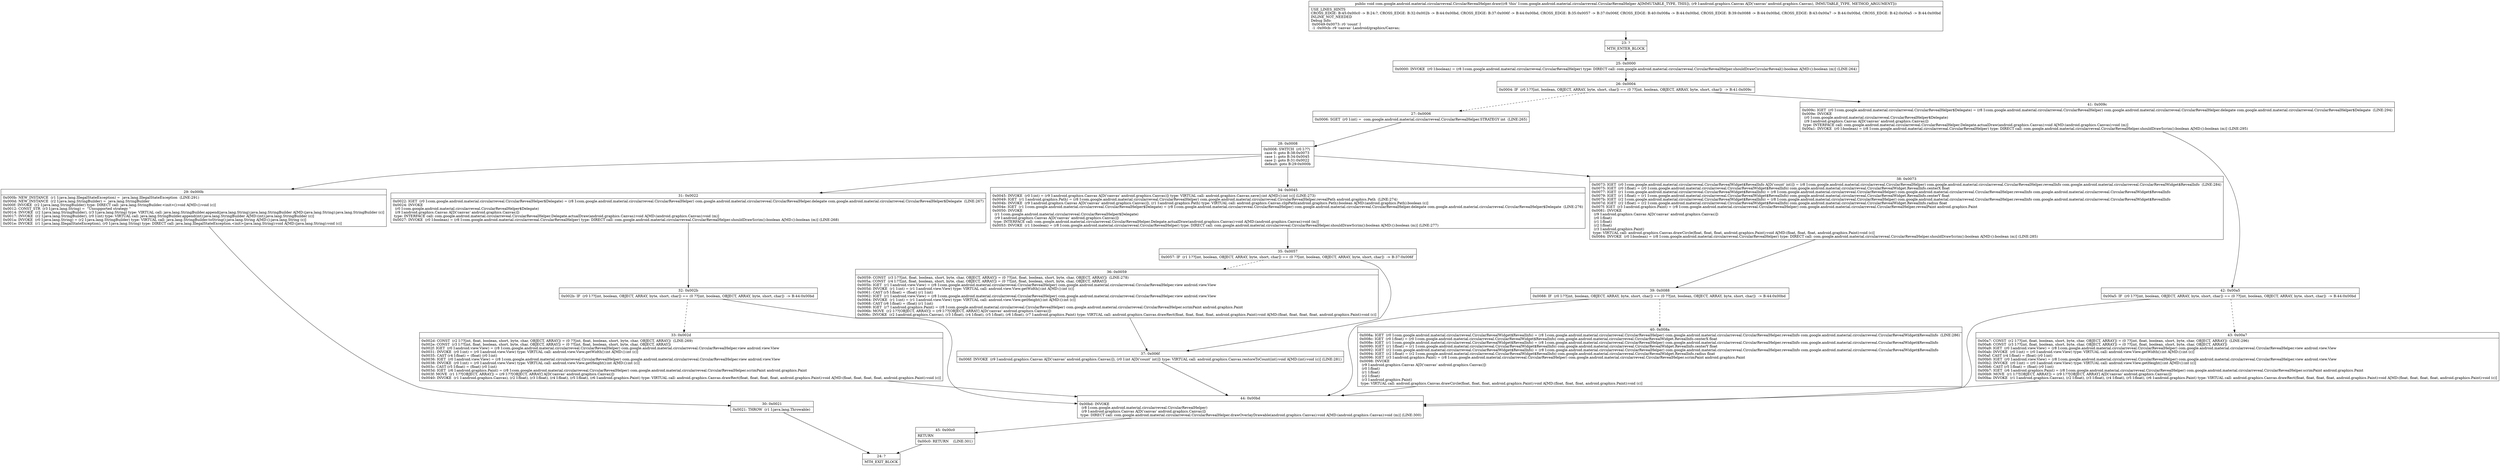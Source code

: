 digraph "CFG forcom.google.android.material.circularreveal.CircularRevealHelper.draw(Landroid\/graphics\/Canvas;)V" {
Node_23 [shape=record,label="{23\:\ ?|MTH_ENTER_BLOCK\l}"];
Node_25 [shape=record,label="{25\:\ 0x0000|0x0000: INVOKE  (r0 I:boolean) = (r8 I:com.google.android.material.circularreveal.CircularRevealHelper) type: DIRECT call: com.google.android.material.circularreveal.CircularRevealHelper.shouldDrawCircularReveal():boolean A[MD:():boolean (m)] (LINE:264)\l}"];
Node_26 [shape=record,label="{26\:\ 0x0004|0x0004: IF  (r0 I:??[int, boolean, OBJECT, ARRAY, byte, short, char]) == (0 ??[int, boolean, OBJECT, ARRAY, byte, short, char])  \-\> B:41:0x009c \l}"];
Node_27 [shape=record,label="{27\:\ 0x0006|0x0006: SGET  (r0 I:int) =  com.google.android.material.circularreveal.CircularRevealHelper.STRATEGY int  (LINE:265)\l}"];
Node_28 [shape=record,label="{28\:\ 0x0008|0x0008: SWITCH  (r0 I:??)\l case 0: goto B:38:0x0073\l case 1: goto B:34:0x0045\l case 2: goto B:31:0x0022\l default: goto B:29:0x000b \l}"];
Node_29 [shape=record,label="{29\:\ 0x000b|0x000b: NEW_INSTANCE  (r1 I:java.lang.IllegalStateException) =  java.lang.IllegalStateException  (LINE:291)\l0x000d: NEW_INSTANCE  (r2 I:java.lang.StringBuilder) =  java.lang.StringBuilder \l0x000f: INVOKE  (r2 I:java.lang.StringBuilder) type: DIRECT call: java.lang.StringBuilder.\<init\>():void A[MD:():void (c)]\l0x0012: CONST_STR  (r3 I:java.lang.String) =  \"Unsupported strategy \" \l0x0014: INVOKE  (r2 I:java.lang.StringBuilder), (r3 I:java.lang.String) type: VIRTUAL call: java.lang.StringBuilder.append(java.lang.String):java.lang.StringBuilder A[MD:(java.lang.String):java.lang.StringBuilder (c)]\l0x0017: INVOKE  (r2 I:java.lang.StringBuilder), (r0 I:int) type: VIRTUAL call: java.lang.StringBuilder.append(int):java.lang.StringBuilder A[MD:(int):java.lang.StringBuilder (c)]\l0x001a: INVOKE  (r0 I:java.lang.String) = (r2 I:java.lang.StringBuilder) type: VIRTUAL call: java.lang.StringBuilder.toString():java.lang.String A[MD:():java.lang.String (c)]\l0x001e: INVOKE  (r1 I:java.lang.IllegalStateException), (r0 I:java.lang.String) type: DIRECT call: java.lang.IllegalStateException.\<init\>(java.lang.String):void A[MD:(java.lang.String):void (c)]\l}"];
Node_30 [shape=record,label="{30\:\ 0x0021|0x0021: THROW  (r1 I:java.lang.Throwable) \l}"];
Node_24 [shape=record,label="{24\:\ ?|MTH_EXIT_BLOCK\l}"];
Node_31 [shape=record,label="{31\:\ 0x0022|0x0022: IGET  (r0 I:com.google.android.material.circularreveal.CircularRevealHelper$Delegate) = (r8 I:com.google.android.material.circularreveal.CircularRevealHelper) com.google.android.material.circularreveal.CircularRevealHelper.delegate com.google.android.material.circularreveal.CircularRevealHelper$Delegate  (LINE:267)\l0x0024: INVOKE  \l  (r0 I:com.google.android.material.circularreveal.CircularRevealHelper$Delegate)\l  (r9 I:android.graphics.Canvas A[D('canvas' android.graphics.Canvas)])\l type: INTERFACE call: com.google.android.material.circularreveal.CircularRevealHelper.Delegate.actualDraw(android.graphics.Canvas):void A[MD:(android.graphics.Canvas):void (m)]\l0x0027: INVOKE  (r0 I:boolean) = (r8 I:com.google.android.material.circularreveal.CircularRevealHelper) type: DIRECT call: com.google.android.material.circularreveal.CircularRevealHelper.shouldDrawScrim():boolean A[MD:():boolean (m)] (LINE:268)\l}"];
Node_32 [shape=record,label="{32\:\ 0x002b|0x002b: IF  (r0 I:??[int, boolean, OBJECT, ARRAY, byte, short, char]) == (0 ??[int, boolean, OBJECT, ARRAY, byte, short, char])  \-\> B:44:0x00bd \l}"];
Node_33 [shape=record,label="{33\:\ 0x002d|0x002d: CONST  (r2 I:??[int, float, boolean, short, byte, char, OBJECT, ARRAY]) = (0 ??[int, float, boolean, short, byte, char, OBJECT, ARRAY])  (LINE:269)\l0x002e: CONST  (r3 I:??[int, float, boolean, short, byte, char, OBJECT, ARRAY]) = (0 ??[int, float, boolean, short, byte, char, OBJECT, ARRAY]) \l0x002f: IGET  (r0 I:android.view.View) = (r8 I:com.google.android.material.circularreveal.CircularRevealHelper) com.google.android.material.circularreveal.CircularRevealHelper.view android.view.View \l0x0031: INVOKE  (r0 I:int) = (r0 I:android.view.View) type: VIRTUAL call: android.view.View.getWidth():int A[MD:():int (c)]\l0x0035: CAST (r4 I:float) = (float) (r0 I:int) \l0x0036: IGET  (r0 I:android.view.View) = (r8 I:com.google.android.material.circularreveal.CircularRevealHelper) com.google.android.material.circularreveal.CircularRevealHelper.view android.view.View \l0x0038: INVOKE  (r0 I:int) = (r0 I:android.view.View) type: VIRTUAL call: android.view.View.getHeight():int A[MD:():int (c)]\l0x003c: CAST (r5 I:float) = (float) (r0 I:int) \l0x003d: IGET  (r6 I:android.graphics.Paint) = (r8 I:com.google.android.material.circularreveal.CircularRevealHelper) com.google.android.material.circularreveal.CircularRevealHelper.scrimPaint android.graphics.Paint \l0x003f: MOVE  (r1 I:??[OBJECT, ARRAY]) = (r9 I:??[OBJECT, ARRAY] A[D('canvas' android.graphics.Canvas)]) \l0x0040: INVOKE  (r1 I:android.graphics.Canvas), (r2 I:float), (r3 I:float), (r4 I:float), (r5 I:float), (r6 I:android.graphics.Paint) type: VIRTUAL call: android.graphics.Canvas.drawRect(float, float, float, float, android.graphics.Paint):void A[MD:(float, float, float, float, android.graphics.Paint):void (c)]\l}"];
Node_44 [shape=record,label="{44\:\ 0x00bd|0x00bd: INVOKE  \l  (r8 I:com.google.android.material.circularreveal.CircularRevealHelper)\l  (r9 I:android.graphics.Canvas A[D('canvas' android.graphics.Canvas)])\l type: DIRECT call: com.google.android.material.circularreveal.CircularRevealHelper.drawOverlayDrawable(android.graphics.Canvas):void A[MD:(android.graphics.Canvas):void (m)] (LINE:300)\l}"];
Node_45 [shape=record,label="{45\:\ 0x00c0|RETURN\l|0x00c0: RETURN    (LINE:301)\l}"];
Node_34 [shape=record,label="{34\:\ 0x0045|0x0045: INVOKE  (r0 I:int) = (r9 I:android.graphics.Canvas A[D('canvas' android.graphics.Canvas)]) type: VIRTUAL call: android.graphics.Canvas.save():int A[MD:():int (c)] (LINE:273)\l0x0049: IGET  (r1 I:android.graphics.Path) = (r8 I:com.google.android.material.circularreveal.CircularRevealHelper) com.google.android.material.circularreveal.CircularRevealHelper.revealPath android.graphics.Path  (LINE:274)\l0x004b: INVOKE  (r9 I:android.graphics.Canvas A[D('canvas' android.graphics.Canvas)]), (r1 I:android.graphics.Path) type: VIRTUAL call: android.graphics.Canvas.clipPath(android.graphics.Path):boolean A[MD:(android.graphics.Path):boolean (c)]\l0x004e: IGET  (r1 I:com.google.android.material.circularreveal.CircularRevealHelper$Delegate) = (r8 I:com.google.android.material.circularreveal.CircularRevealHelper) com.google.android.material.circularreveal.CircularRevealHelper.delegate com.google.android.material.circularreveal.CircularRevealHelper$Delegate  (LINE:276)\l0x0050: INVOKE  \l  (r1 I:com.google.android.material.circularreveal.CircularRevealHelper$Delegate)\l  (r9 I:android.graphics.Canvas A[D('canvas' android.graphics.Canvas)])\l type: INTERFACE call: com.google.android.material.circularreveal.CircularRevealHelper.Delegate.actualDraw(android.graphics.Canvas):void A[MD:(android.graphics.Canvas):void (m)]\l0x0053: INVOKE  (r1 I:boolean) = (r8 I:com.google.android.material.circularreveal.CircularRevealHelper) type: DIRECT call: com.google.android.material.circularreveal.CircularRevealHelper.shouldDrawScrim():boolean A[MD:():boolean (m)] (LINE:277)\l}"];
Node_35 [shape=record,label="{35\:\ 0x0057|0x0057: IF  (r1 I:??[int, boolean, OBJECT, ARRAY, byte, short, char]) == (0 ??[int, boolean, OBJECT, ARRAY, byte, short, char])  \-\> B:37:0x006f \l}"];
Node_36 [shape=record,label="{36\:\ 0x0059|0x0059: CONST  (r3 I:??[int, float, boolean, short, byte, char, OBJECT, ARRAY]) = (0 ??[int, float, boolean, short, byte, char, OBJECT, ARRAY])  (LINE:278)\l0x005a: CONST  (r4 I:??[int, float, boolean, short, byte, char, OBJECT, ARRAY]) = (0 ??[int, float, boolean, short, byte, char, OBJECT, ARRAY]) \l0x005b: IGET  (r1 I:android.view.View) = (r8 I:com.google.android.material.circularreveal.CircularRevealHelper) com.google.android.material.circularreveal.CircularRevealHelper.view android.view.View \l0x005d: INVOKE  (r1 I:int) = (r1 I:android.view.View) type: VIRTUAL call: android.view.View.getWidth():int A[MD:():int (c)]\l0x0061: CAST (r5 I:float) = (float) (r1 I:int) \l0x0062: IGET  (r1 I:android.view.View) = (r8 I:com.google.android.material.circularreveal.CircularRevealHelper) com.google.android.material.circularreveal.CircularRevealHelper.view android.view.View \l0x0064: INVOKE  (r1 I:int) = (r1 I:android.view.View) type: VIRTUAL call: android.view.View.getHeight():int A[MD:():int (c)]\l0x0068: CAST (r6 I:float) = (float) (r1 I:int) \l0x0069: IGET  (r7 I:android.graphics.Paint) = (r8 I:com.google.android.material.circularreveal.CircularRevealHelper) com.google.android.material.circularreveal.CircularRevealHelper.scrimPaint android.graphics.Paint \l0x006b: MOVE  (r2 I:??[OBJECT, ARRAY]) = (r9 I:??[OBJECT, ARRAY] A[D('canvas' android.graphics.Canvas)]) \l0x006c: INVOKE  (r2 I:android.graphics.Canvas), (r3 I:float), (r4 I:float), (r5 I:float), (r6 I:float), (r7 I:android.graphics.Paint) type: VIRTUAL call: android.graphics.Canvas.drawRect(float, float, float, float, android.graphics.Paint):void A[MD:(float, float, float, float, android.graphics.Paint):void (c)]\l}"];
Node_37 [shape=record,label="{37\:\ 0x006f|0x006f: INVOKE  (r9 I:android.graphics.Canvas A[D('canvas' android.graphics.Canvas)]), (r0 I:int A[D('count' int)]) type: VIRTUAL call: android.graphics.Canvas.restoreToCount(int):void A[MD:(int):void (c)] (LINE:281)\l}"];
Node_38 [shape=record,label="{38\:\ 0x0073|0x0073: IGET  (r0 I:com.google.android.material.circularreveal.CircularRevealWidget$RevealInfo A[D('count' int)]) = (r8 I:com.google.android.material.circularreveal.CircularRevealHelper) com.google.android.material.circularreveal.CircularRevealHelper.revealInfo com.google.android.material.circularreveal.CircularRevealWidget$RevealInfo  (LINE:284)\l0x0075: IGET  (r0 I:float) = (r0 I:com.google.android.material.circularreveal.CircularRevealWidget$RevealInfo) com.google.android.material.circularreveal.CircularRevealWidget.RevealInfo.centerX float \l0x0077: IGET  (r1 I:com.google.android.material.circularreveal.CircularRevealWidget$RevealInfo) = (r8 I:com.google.android.material.circularreveal.CircularRevealHelper) com.google.android.material.circularreveal.CircularRevealHelper.revealInfo com.google.android.material.circularreveal.CircularRevealWidget$RevealInfo \l0x0079: IGET  (r1 I:float) = (r1 I:com.google.android.material.circularreveal.CircularRevealWidget$RevealInfo) com.google.android.material.circularreveal.CircularRevealWidget.RevealInfo.centerY float \l0x007b: IGET  (r2 I:com.google.android.material.circularreveal.CircularRevealWidget$RevealInfo) = (r8 I:com.google.android.material.circularreveal.CircularRevealHelper) com.google.android.material.circularreveal.CircularRevealHelper.revealInfo com.google.android.material.circularreveal.CircularRevealWidget$RevealInfo \l0x007d: IGET  (r2 I:float) = (r2 I:com.google.android.material.circularreveal.CircularRevealWidget$RevealInfo) com.google.android.material.circularreveal.CircularRevealWidget.RevealInfo.radius float \l0x007f: IGET  (r3 I:android.graphics.Paint) = (r8 I:com.google.android.material.circularreveal.CircularRevealHelper) com.google.android.material.circularreveal.CircularRevealHelper.revealPaint android.graphics.Paint \l0x0081: INVOKE  \l  (r9 I:android.graphics.Canvas A[D('canvas' android.graphics.Canvas)])\l  (r0 I:float)\l  (r1 I:float)\l  (r2 I:float)\l  (r3 I:android.graphics.Paint)\l type: VIRTUAL call: android.graphics.Canvas.drawCircle(float, float, float, android.graphics.Paint):void A[MD:(float, float, float, android.graphics.Paint):void (c)]\l0x0084: INVOKE  (r0 I:boolean) = (r8 I:com.google.android.material.circularreveal.CircularRevealHelper) type: DIRECT call: com.google.android.material.circularreveal.CircularRevealHelper.shouldDrawScrim():boolean A[MD:():boolean (m)] (LINE:285)\l}"];
Node_39 [shape=record,label="{39\:\ 0x0088|0x0088: IF  (r0 I:??[int, boolean, OBJECT, ARRAY, byte, short, char]) == (0 ??[int, boolean, OBJECT, ARRAY, byte, short, char])  \-\> B:44:0x00bd \l}"];
Node_40 [shape=record,label="{40\:\ 0x008a|0x008a: IGET  (r0 I:com.google.android.material.circularreveal.CircularRevealWidget$RevealInfo) = (r8 I:com.google.android.material.circularreveal.CircularRevealHelper) com.google.android.material.circularreveal.CircularRevealHelper.revealInfo com.google.android.material.circularreveal.CircularRevealWidget$RevealInfo  (LINE:286)\l0x008c: IGET  (r0 I:float) = (r0 I:com.google.android.material.circularreveal.CircularRevealWidget$RevealInfo) com.google.android.material.circularreveal.CircularRevealWidget.RevealInfo.centerX float \l0x008e: IGET  (r1 I:com.google.android.material.circularreveal.CircularRevealWidget$RevealInfo) = (r8 I:com.google.android.material.circularreveal.CircularRevealHelper) com.google.android.material.circularreveal.CircularRevealHelper.revealInfo com.google.android.material.circularreveal.CircularRevealWidget$RevealInfo \l0x0090: IGET  (r1 I:float) = (r1 I:com.google.android.material.circularreveal.CircularRevealWidget$RevealInfo) com.google.android.material.circularreveal.CircularRevealWidget.RevealInfo.centerY float \l0x0092: IGET  (r2 I:com.google.android.material.circularreveal.CircularRevealWidget$RevealInfo) = (r8 I:com.google.android.material.circularreveal.CircularRevealHelper) com.google.android.material.circularreveal.CircularRevealHelper.revealInfo com.google.android.material.circularreveal.CircularRevealWidget$RevealInfo \l0x0094: IGET  (r2 I:float) = (r2 I:com.google.android.material.circularreveal.CircularRevealWidget$RevealInfo) com.google.android.material.circularreveal.CircularRevealWidget.RevealInfo.radius float \l0x0096: IGET  (r3 I:android.graphics.Paint) = (r8 I:com.google.android.material.circularreveal.CircularRevealHelper) com.google.android.material.circularreveal.CircularRevealHelper.scrimPaint android.graphics.Paint \l0x0098: INVOKE  \l  (r9 I:android.graphics.Canvas A[D('canvas' android.graphics.Canvas)])\l  (r0 I:float)\l  (r1 I:float)\l  (r2 I:float)\l  (r3 I:android.graphics.Paint)\l type: VIRTUAL call: android.graphics.Canvas.drawCircle(float, float, float, android.graphics.Paint):void A[MD:(float, float, float, android.graphics.Paint):void (c)]\l}"];
Node_41 [shape=record,label="{41\:\ 0x009c|0x009c: IGET  (r0 I:com.google.android.material.circularreveal.CircularRevealHelper$Delegate) = (r8 I:com.google.android.material.circularreveal.CircularRevealHelper) com.google.android.material.circularreveal.CircularRevealHelper.delegate com.google.android.material.circularreveal.CircularRevealHelper$Delegate  (LINE:294)\l0x009e: INVOKE  \l  (r0 I:com.google.android.material.circularreveal.CircularRevealHelper$Delegate)\l  (r9 I:android.graphics.Canvas A[D('canvas' android.graphics.Canvas)])\l type: INTERFACE call: com.google.android.material.circularreveal.CircularRevealHelper.Delegate.actualDraw(android.graphics.Canvas):void A[MD:(android.graphics.Canvas):void (m)]\l0x00a1: INVOKE  (r0 I:boolean) = (r8 I:com.google.android.material.circularreveal.CircularRevealHelper) type: DIRECT call: com.google.android.material.circularreveal.CircularRevealHelper.shouldDrawScrim():boolean A[MD:():boolean (m)] (LINE:295)\l}"];
Node_42 [shape=record,label="{42\:\ 0x00a5|0x00a5: IF  (r0 I:??[int, boolean, OBJECT, ARRAY, byte, short, char]) == (0 ??[int, boolean, OBJECT, ARRAY, byte, short, char])  \-\> B:44:0x00bd \l}"];
Node_43 [shape=record,label="{43\:\ 0x00a7|0x00a7: CONST  (r2 I:??[int, float, boolean, short, byte, char, OBJECT, ARRAY]) = (0 ??[int, float, boolean, short, byte, char, OBJECT, ARRAY])  (LINE:296)\l0x00a8: CONST  (r3 I:??[int, float, boolean, short, byte, char, OBJECT, ARRAY]) = (0 ??[int, float, boolean, short, byte, char, OBJECT, ARRAY]) \l0x00a9: IGET  (r0 I:android.view.View) = (r8 I:com.google.android.material.circularreveal.CircularRevealHelper) com.google.android.material.circularreveal.CircularRevealHelper.view android.view.View \l0x00ab: INVOKE  (r0 I:int) = (r0 I:android.view.View) type: VIRTUAL call: android.view.View.getWidth():int A[MD:():int (c)]\l0x00af: CAST (r4 I:float) = (float) (r0 I:int) \l0x00b0: IGET  (r0 I:android.view.View) = (r8 I:com.google.android.material.circularreveal.CircularRevealHelper) com.google.android.material.circularreveal.CircularRevealHelper.view android.view.View \l0x00b2: INVOKE  (r0 I:int) = (r0 I:android.view.View) type: VIRTUAL call: android.view.View.getHeight():int A[MD:():int (c)]\l0x00b6: CAST (r5 I:float) = (float) (r0 I:int) \l0x00b7: IGET  (r6 I:android.graphics.Paint) = (r8 I:com.google.android.material.circularreveal.CircularRevealHelper) com.google.android.material.circularreveal.CircularRevealHelper.scrimPaint android.graphics.Paint \l0x00b9: MOVE  (r1 I:??[OBJECT, ARRAY]) = (r9 I:??[OBJECT, ARRAY] A[D('canvas' android.graphics.Canvas)]) \l0x00ba: INVOKE  (r1 I:android.graphics.Canvas), (r2 I:float), (r3 I:float), (r4 I:float), (r5 I:float), (r6 I:android.graphics.Paint) type: VIRTUAL call: android.graphics.Canvas.drawRect(float, float, float, float, android.graphics.Paint):void A[MD:(float, float, float, float, android.graphics.Paint):void (c)]\l}"];
MethodNode[shape=record,label="{public void com.google.android.material.circularreveal.CircularRevealHelper.draw((r8 'this' I:com.google.android.material.circularreveal.CircularRevealHelper A[IMMUTABLE_TYPE, THIS]), (r9 I:android.graphics.Canvas A[D('canvas' android.graphics.Canvas), IMMUTABLE_TYPE, METHOD_ARGUMENT]))  | USE_LINES_HINTS\lCROSS_EDGE: B:45:0x00c0 \-\> B:24:?, CROSS_EDGE: B:32:0x002b \-\> B:44:0x00bd, CROSS_EDGE: B:37:0x006f \-\> B:44:0x00bd, CROSS_EDGE: B:35:0x0057 \-\> B:37:0x006f, CROSS_EDGE: B:40:0x008a \-\> B:44:0x00bd, CROSS_EDGE: B:39:0x0088 \-\> B:44:0x00bd, CROSS_EDGE: B:43:0x00a7 \-\> B:44:0x00bd, CROSS_EDGE: B:42:0x00a5 \-\> B:44:0x00bd\lINLINE_NOT_NEEDED\lDebug Info:\l  0x0049\-0x0073: r0 'count' I\l  \-1 \-0x00cb: r9 'canvas' Landroid\/graphics\/Canvas;\l}"];
MethodNode -> Node_23;Node_23 -> Node_25;
Node_25 -> Node_26;
Node_26 -> Node_27[style=dashed];
Node_26 -> Node_41;
Node_27 -> Node_28;
Node_28 -> Node_29;
Node_28 -> Node_31;
Node_28 -> Node_34;
Node_28 -> Node_38;
Node_29 -> Node_30;
Node_30 -> Node_24;
Node_31 -> Node_32;
Node_32 -> Node_33[style=dashed];
Node_32 -> Node_44;
Node_33 -> Node_44;
Node_44 -> Node_45;
Node_45 -> Node_24;
Node_34 -> Node_35;
Node_35 -> Node_36[style=dashed];
Node_35 -> Node_37;
Node_36 -> Node_37;
Node_37 -> Node_44;
Node_38 -> Node_39;
Node_39 -> Node_40[style=dashed];
Node_39 -> Node_44;
Node_40 -> Node_44;
Node_41 -> Node_42;
Node_42 -> Node_43[style=dashed];
Node_42 -> Node_44;
Node_43 -> Node_44;
}

